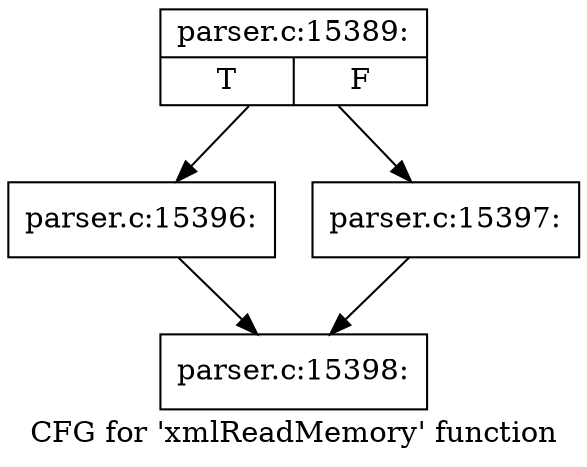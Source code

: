 digraph "CFG for 'xmlReadMemory' function" {
	label="CFG for 'xmlReadMemory' function";

	Node0x4a5e700 [shape=record,label="{parser.c:15389:|{<s0>T|<s1>F}}"];
	Node0x4a5e700 -> Node0x4a61500;
	Node0x4a5e700 -> Node0x4a61550;
	Node0x4a61500 [shape=record,label="{parser.c:15396:}"];
	Node0x4a61500 -> Node0x4a5fc90;
	Node0x4a61550 [shape=record,label="{parser.c:15397:}"];
	Node0x4a61550 -> Node0x4a5fc90;
	Node0x4a5fc90 [shape=record,label="{parser.c:15398:}"];
}
